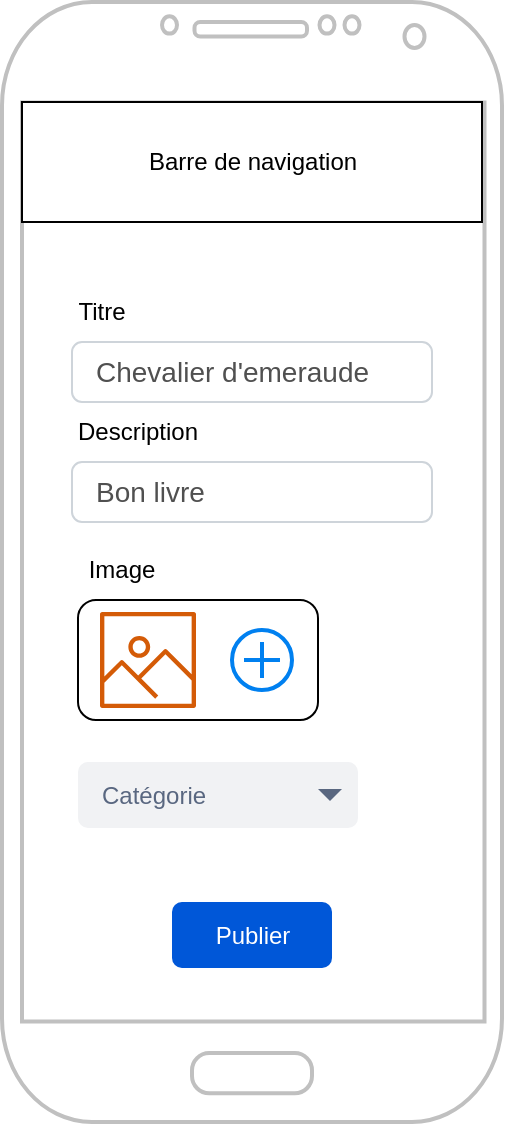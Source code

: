 <mxfile version="20.2.3" type="device"><diagram id="iyap2wM5M5SmLO2tpcaf" name="Page-1"><mxGraphModel dx="354" dy="649" grid="1" gridSize="10" guides="1" tooltips="1" connect="1" arrows="1" fold="1" page="1" pageScale="1" pageWidth="850" pageHeight="1100" math="0" shadow="0"><root><mxCell id="0"/><mxCell id="1" parent="0"/><mxCell id="qByOat0r5tSBWaiUQ9r4-1" value="" style="verticalLabelPosition=bottom;verticalAlign=top;html=1;shadow=0;dashed=0;strokeWidth=2;shape=mxgraph.android.phone2;strokeColor=#c0c0c0;" vertex="1" parent="1"><mxGeometry x="290" y="50" width="250" height="560" as="geometry"/></mxCell><mxCell id="qByOat0r5tSBWaiUQ9r4-2" value="" style="rounded=0;whiteSpace=wrap;html=1;strokeWidth=1;" vertex="1" parent="1"><mxGeometry x="300" y="100" width="230" height="60" as="geometry"/></mxCell><mxCell id="qByOat0r5tSBWaiUQ9r4-3" value="Barre de navigation" style="text;html=1;align=center;verticalAlign=middle;resizable=0;points=[];autosize=1;strokeColor=none;fillColor=none;" vertex="1" parent="1"><mxGeometry x="350" y="115" width="130" height="30" as="geometry"/></mxCell><mxCell id="qByOat0r5tSBWaiUQ9r4-4" value="Titre" style="text;html=1;strokeColor=none;fillColor=none;align=center;verticalAlign=middle;whiteSpace=wrap;rounded=0;" vertex="1" parent="1"><mxGeometry x="310" y="190" width="60" height="30" as="geometry"/></mxCell><mxCell id="qByOat0r5tSBWaiUQ9r4-6" value="Description" style="text;html=1;strokeColor=none;fillColor=none;align=center;verticalAlign=middle;whiteSpace=wrap;rounded=0;" vertex="1" parent="1"><mxGeometry x="328" y="250" width="60" height="30" as="geometry"/></mxCell><mxCell id="qByOat0r5tSBWaiUQ9r4-8" value="Image" style="text;html=1;strokeColor=none;fillColor=none;align=center;verticalAlign=middle;whiteSpace=wrap;rounded=0;" vertex="1" parent="1"><mxGeometry x="320" y="319" width="60" height="30" as="geometry"/></mxCell><mxCell id="qByOat0r5tSBWaiUQ9r4-10" value="Chevalier d'emeraude" style="html=1;shadow=0;dashed=0;shape=mxgraph.bootstrap.rrect;rSize=5;strokeColor=#CED4DA;strokeWidth=1;fillColor=#FFFFFF;fontColor=#505050;whiteSpace=wrap;align=left;verticalAlign=middle;spacingLeft=10;fontSize=14;" vertex="1" parent="1"><mxGeometry x="325" y="220" width="180" height="30" as="geometry"/></mxCell><mxCell id="qByOat0r5tSBWaiUQ9r4-11" value="Bon livre" style="html=1;shadow=0;dashed=0;shape=mxgraph.bootstrap.rrect;rSize=5;strokeColor=#CED4DA;strokeWidth=1;fillColor=#FFFFFF;fontColor=#505050;whiteSpace=wrap;align=left;verticalAlign=middle;spacingLeft=10;fontSize=14;" vertex="1" parent="1"><mxGeometry x="325" y="280" width="180" height="30" as="geometry"/></mxCell><mxCell id="qByOat0r5tSBWaiUQ9r4-15" value="" style="rounded=1;whiteSpace=wrap;html=1;strokeWidth=1;fillColor=#FFFFFF;" vertex="1" parent="1"><mxGeometry x="328" y="349" width="120" height="60" as="geometry"/></mxCell><mxCell id="qByOat0r5tSBWaiUQ9r4-14" value="" style="html=1;verticalLabelPosition=bottom;align=center;labelBackgroundColor=#ffffff;verticalAlign=top;strokeWidth=2;strokeColor=#0080F0;shadow=0;dashed=0;shape=mxgraph.ios7.icons.add;fillColor=#FFFFFF;" vertex="1" parent="1"><mxGeometry x="405" y="364" width="30" height="30" as="geometry"/></mxCell><mxCell id="qByOat0r5tSBWaiUQ9r4-16" value="" style="sketch=0;outlineConnect=0;fontColor=#232F3E;gradientColor=none;fillColor=#D45B07;strokeColor=none;dashed=0;verticalLabelPosition=bottom;verticalAlign=top;align=center;html=1;fontSize=12;fontStyle=0;aspect=fixed;pointerEvents=1;shape=mxgraph.aws4.container_registry_image;" vertex="1" parent="1"><mxGeometry x="339" y="355" width="48" height="48" as="geometry"/></mxCell><mxCell id="qByOat0r5tSBWaiUQ9r4-17" value="Catégorie" style="rounded=1;fillColor=#F1F2F4;strokeColor=none;html=1;fontColor=#596780;align=left;fontSize=12;spacingLeft=10;sketch=0;" vertex="1" parent="1"><mxGeometry x="328" y="430" width="140" height="33" as="geometry"/></mxCell><mxCell id="qByOat0r5tSBWaiUQ9r4-18" value="" style="shape=triangle;direction=south;fillColor=#596780;strokeColor=none;html=1;sketch=0;" vertex="1" parent="qByOat0r5tSBWaiUQ9r4-17"><mxGeometry x="1" y="0.5" width="12" height="6" relative="1" as="geometry"><mxPoint x="-20" y="-3" as="offset"/></mxGeometry></mxCell><mxCell id="qByOat0r5tSBWaiUQ9r4-19" value="Publier" style="rounded=1;fillColor=#0057D8;align=center;strokeColor=none;html=1;fontColor=#ffffff;fontSize=12;sketch=0;" vertex="1" parent="1"><mxGeometry x="375" y="500" width="80" height="33" as="geometry"/></mxCell></root></mxGraphModel></diagram></mxfile>